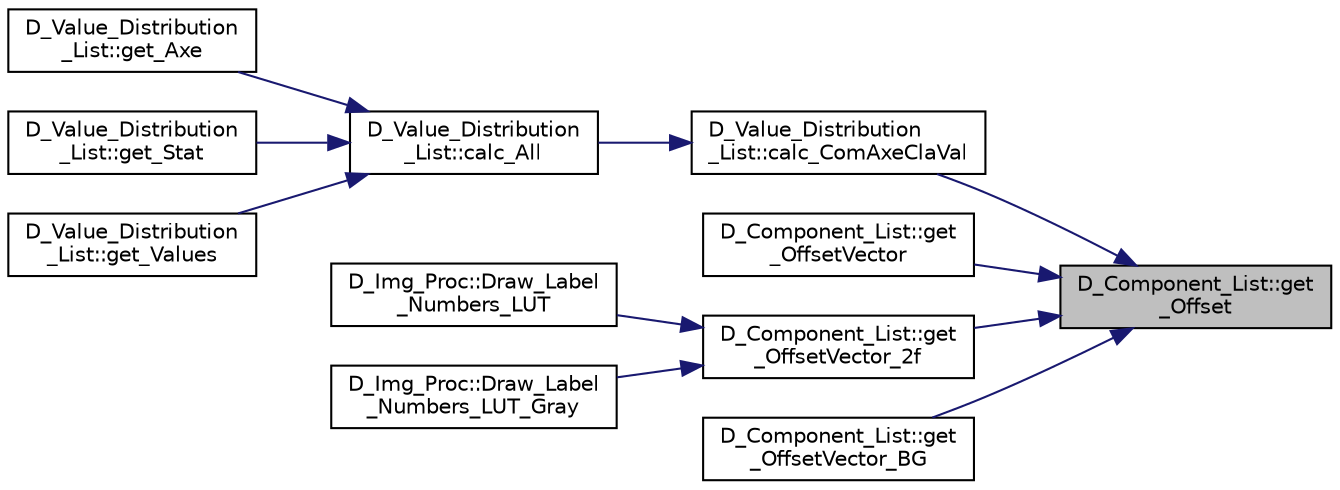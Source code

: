 digraph "D_Component_List::get_Offset"
{
 // LATEX_PDF_SIZE
  edge [fontname="Helvetica",fontsize="10",labelfontname="Helvetica",labelfontsize="10"];
  node [fontname="Helvetica",fontsize="10",shape=record];
  rankdir="RL";
  Node1 [label="D_Component_List::get\l_Offset",height=0.2,width=0.4,color="black", fillcolor="grey75", style="filled", fontcolor="black",tooltip=" "];
  Node1 -> Node2 [dir="back",color="midnightblue",fontsize="10",style="solid"];
  Node2 [label="D_Value_Distribution\l_List::calc_ComAxeClaVal",height=0.2,width=0.4,color="black", fillcolor="white", style="filled",URL="$class_d___value___distribution___list.html#add32df3c4b9fa4f4ff809642373feccb",tooltip=" "];
  Node2 -> Node3 [dir="back",color="midnightblue",fontsize="10",style="solid"];
  Node3 [label="D_Value_Distribution\l_List::calc_All",height=0.2,width=0.4,color="black", fillcolor="white", style="filled",URL="$class_d___value___distribution___list.html#ad2d04cb753b1d3fcdf1142aacd251e4a",tooltip=" "];
  Node3 -> Node4 [dir="back",color="midnightblue",fontsize="10",style="solid"];
  Node4 [label="D_Value_Distribution\l_List::get_Axe",height=0.2,width=0.4,color="black", fillcolor="white", style="filled",URL="$class_d___value___distribution___list.html#affab350766321fb0ec332a3012d1fb65",tooltip=" "];
  Node3 -> Node5 [dir="back",color="midnightblue",fontsize="10",style="solid"];
  Node5 [label="D_Value_Distribution\l_List::get_Stat",height=0.2,width=0.4,color="black", fillcolor="white", style="filled",URL="$class_d___value___distribution___list.html#ae12da639b226f972c6e2971a155b6718",tooltip=" "];
  Node3 -> Node6 [dir="back",color="midnightblue",fontsize="10",style="solid"];
  Node6 [label="D_Value_Distribution\l_List::get_Values",height=0.2,width=0.4,color="black", fillcolor="white", style="filled",URL="$class_d___value___distribution___list.html#a535491f7cc814c7d56d2ab8de6e4d23f",tooltip=" "];
  Node1 -> Node7 [dir="back",color="midnightblue",fontsize="10",style="solid"];
  Node7 [label="D_Component_List::get\l_OffsetVector",height=0.2,width=0.4,color="black", fillcolor="white", style="filled",URL="$class_d___component___list.html#a4f4a55382b82d9be2eb6de97eed947fd",tooltip=" "];
  Node1 -> Node8 [dir="back",color="midnightblue",fontsize="10",style="solid"];
  Node8 [label="D_Component_List::get\l_OffsetVector_2f",height=0.2,width=0.4,color="black", fillcolor="white", style="filled",URL="$class_d___component___list.html#a56b82733a51b9c182366b5e19d9ca622",tooltip=" "];
  Node8 -> Node9 [dir="back",color="midnightblue",fontsize="10",style="solid"];
  Node9 [label="D_Img_Proc::Draw_Label\l_Numbers_LUT",height=0.2,width=0.4,color="black", fillcolor="white", style="filled",URL="$class_d___img___proc.html#a93b1cb1d1964b35a598dfe01af3db64b",tooltip=" "];
  Node8 -> Node10 [dir="back",color="midnightblue",fontsize="10",style="solid"];
  Node10 [label="D_Img_Proc::Draw_Label\l_Numbers_LUT_Gray",height=0.2,width=0.4,color="black", fillcolor="white", style="filled",URL="$class_d___img___proc.html#a1e48e58dba425096cfc2be632d61ed20",tooltip=" "];
  Node1 -> Node11 [dir="back",color="midnightblue",fontsize="10",style="solid"];
  Node11 [label="D_Component_List::get\l_OffsetVector_BG",height=0.2,width=0.4,color="black", fillcolor="white", style="filled",URL="$class_d___component___list.html#a8ff56a46575122141edf0dca9e1f4d8e",tooltip=" "];
}
